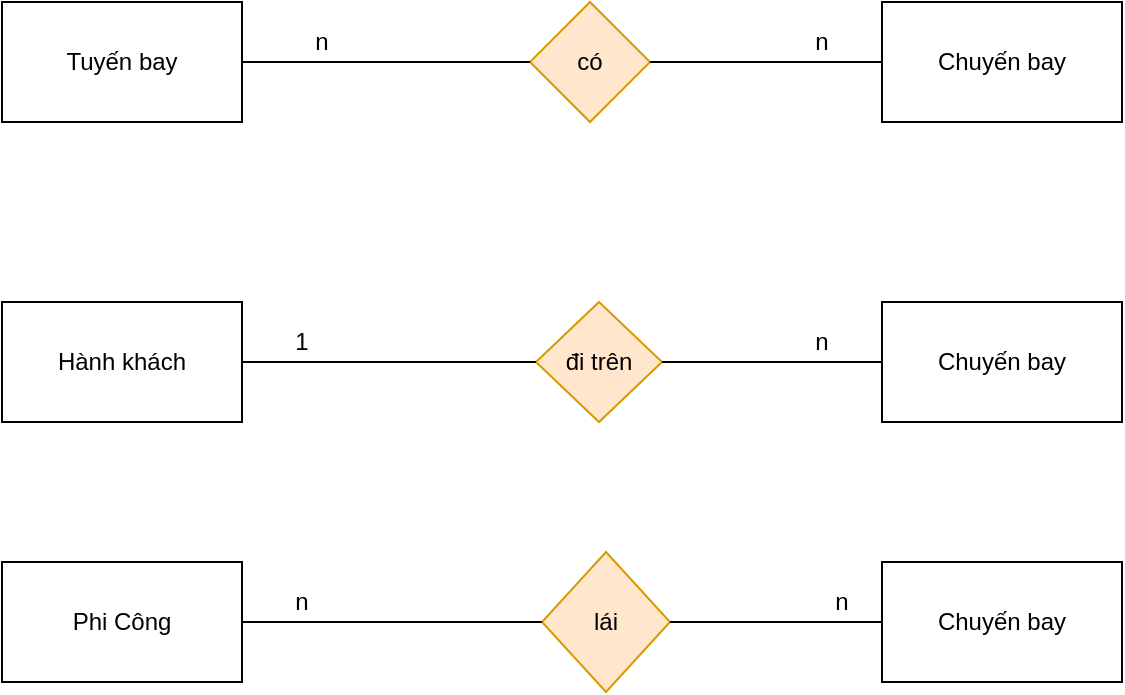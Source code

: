 <mxfile version="14.8.3" type="github"><diagram id="3VTNVzl8kyQuEdryviV4" name="Page-1"><mxGraphModel dx="782" dy="421" grid="1" gridSize="10" guides="1" tooltips="1" connect="1" arrows="1" fold="1" page="1" pageScale="1" pageWidth="827" pageHeight="1169" math="0" shadow="0"><root><mxCell id="0"/><mxCell id="1" parent="0"/><mxCell id="fvoh2Z2pGh_yuX5rom4U-1" value="Tuyến bay" style="rounded=0;whiteSpace=wrap;html=1;" vertex="1" parent="1"><mxGeometry x="120" y="130" width="120" height="60" as="geometry"/></mxCell><mxCell id="fvoh2Z2pGh_yuX5rom4U-2" value="Chuyến bay" style="rounded=0;whiteSpace=wrap;html=1;" vertex="1" parent="1"><mxGeometry x="560" y="130" width="120" height="60" as="geometry"/></mxCell><mxCell id="fvoh2Z2pGh_yuX5rom4U-3" value="Hành khách" style="rounded=0;whiteSpace=wrap;html=1;" vertex="1" parent="1"><mxGeometry x="120" y="280" width="120" height="60" as="geometry"/></mxCell><mxCell id="fvoh2Z2pGh_yuX5rom4U-4" value="Chuyến bay" style="rounded=0;whiteSpace=wrap;html=1;" vertex="1" parent="1"><mxGeometry x="560" y="280" width="120" height="60" as="geometry"/></mxCell><mxCell id="fvoh2Z2pGh_yuX5rom4U-5" value="Phi Công" style="rounded=0;whiteSpace=wrap;html=1;" vertex="1" parent="1"><mxGeometry x="120" y="410" width="120" height="60" as="geometry"/></mxCell><mxCell id="fvoh2Z2pGh_yuX5rom4U-6" value="có" style="rhombus;whiteSpace=wrap;html=1;fillColor=#ffe6cc;strokeColor=#d79b00;" vertex="1" parent="1"><mxGeometry x="384" y="130" width="60" height="60" as="geometry"/></mxCell><mxCell id="fvoh2Z2pGh_yuX5rom4U-7" value="" style="endArrow=none;html=1;exitX=1;exitY=0.5;exitDx=0;exitDy=0;entryX=0;entryY=0.5;entryDx=0;entryDy=0;" edge="1" parent="1" source="fvoh2Z2pGh_yuX5rom4U-1" target="fvoh2Z2pGh_yuX5rom4U-6"><mxGeometry width="50" height="50" relative="1" as="geometry"><mxPoint x="380" y="270" as="sourcePoint"/><mxPoint x="430" y="220" as="targetPoint"/></mxGeometry></mxCell><mxCell id="fvoh2Z2pGh_yuX5rom4U-8" value="" style="endArrow=none;html=1;entryX=0;entryY=0.5;entryDx=0;entryDy=0;exitX=1;exitY=0.5;exitDx=0;exitDy=0;" edge="1" parent="1" source="fvoh2Z2pGh_yuX5rom4U-6" target="fvoh2Z2pGh_yuX5rom4U-2"><mxGeometry width="50" height="50" relative="1" as="geometry"><mxPoint x="440" y="160" as="sourcePoint"/><mxPoint x="490" y="170" as="targetPoint"/></mxGeometry></mxCell><mxCell id="fvoh2Z2pGh_yuX5rom4U-9" value="n" style="text;html=1;strokeColor=none;fillColor=none;align=center;verticalAlign=middle;whiteSpace=wrap;rounded=0;" vertex="1" parent="1"><mxGeometry x="260" y="140" width="40" height="20" as="geometry"/></mxCell><mxCell id="fvoh2Z2pGh_yuX5rom4U-10" value="n" style="text;html=1;strokeColor=none;fillColor=none;align=center;verticalAlign=middle;whiteSpace=wrap;rounded=0;" vertex="1" parent="1"><mxGeometry x="510" y="140" width="40" height="20" as="geometry"/></mxCell><mxCell id="fvoh2Z2pGh_yuX5rom4U-12" value="đi trên" style="rhombus;whiteSpace=wrap;html=1;fillColor=#ffe6cc;strokeColor=#d79b00;" vertex="1" parent="1"><mxGeometry x="387" y="280" width="63" height="60" as="geometry"/></mxCell><mxCell id="fvoh2Z2pGh_yuX5rom4U-13" value="" style="endArrow=none;html=1;exitX=1;exitY=0.5;exitDx=0;exitDy=0;entryX=0;entryY=0.5;entryDx=0;entryDy=0;" edge="1" parent="1" source="fvoh2Z2pGh_yuX5rom4U-3" target="fvoh2Z2pGh_yuX5rom4U-12"><mxGeometry width="50" height="50" relative="1" as="geometry"><mxPoint x="380" y="270" as="sourcePoint"/><mxPoint x="430" y="220" as="targetPoint"/></mxGeometry></mxCell><mxCell id="fvoh2Z2pGh_yuX5rom4U-14" value="" style="endArrow=none;html=1;exitX=1;exitY=0.5;exitDx=0;exitDy=0;entryX=0;entryY=0.5;entryDx=0;entryDy=0;" edge="1" parent="1" source="fvoh2Z2pGh_yuX5rom4U-12" target="fvoh2Z2pGh_yuX5rom4U-4"><mxGeometry width="50" height="50" relative="1" as="geometry"><mxPoint x="260" y="180" as="sourcePoint"/><mxPoint x="404" y="180" as="targetPoint"/></mxGeometry></mxCell><mxCell id="fvoh2Z2pGh_yuX5rom4U-15" value="n" style="text;html=1;strokeColor=none;fillColor=none;align=center;verticalAlign=middle;whiteSpace=wrap;rounded=0;" vertex="1" parent="1"><mxGeometry x="510" y="290" width="40" height="20" as="geometry"/></mxCell><mxCell id="fvoh2Z2pGh_yuX5rom4U-16" value="1" style="text;html=1;strokeColor=none;fillColor=none;align=center;verticalAlign=middle;whiteSpace=wrap;rounded=0;" vertex="1" parent="1"><mxGeometry x="250" y="290" width="40" height="20" as="geometry"/></mxCell><mxCell id="fvoh2Z2pGh_yuX5rom4U-19" value="Chuyến bay" style="rounded=0;whiteSpace=wrap;html=1;" vertex="1" parent="1"><mxGeometry x="560" y="410" width="120" height="60" as="geometry"/></mxCell><mxCell id="fvoh2Z2pGh_yuX5rom4U-20" value="lái" style="rhombus;whiteSpace=wrap;html=1;fillColor=#ffe6cc;strokeColor=#d79b00;" vertex="1" parent="1"><mxGeometry x="390" y="405" width="64" height="70" as="geometry"/></mxCell><mxCell id="fvoh2Z2pGh_yuX5rom4U-21" value="" style="endArrow=none;html=1;exitX=1;exitY=0.5;exitDx=0;exitDy=0;entryX=0;entryY=0.5;entryDx=0;entryDy=0;" edge="1" parent="1" source="fvoh2Z2pGh_yuX5rom4U-5" target="fvoh2Z2pGh_yuX5rom4U-20"><mxGeometry width="50" height="50" relative="1" as="geometry"><mxPoint x="380" y="370" as="sourcePoint"/><mxPoint x="430" y="320" as="targetPoint"/></mxGeometry></mxCell><mxCell id="fvoh2Z2pGh_yuX5rom4U-22" value="" style="endArrow=none;html=1;exitX=0;exitY=0.5;exitDx=0;exitDy=0;entryX=1;entryY=0.5;entryDx=0;entryDy=0;" edge="1" parent="1" source="fvoh2Z2pGh_yuX5rom4U-19" target="fvoh2Z2pGh_yuX5rom4U-20"><mxGeometry width="50" height="50" relative="1" as="geometry"><mxPoint x="270" y="190" as="sourcePoint"/><mxPoint x="414" y="190" as="targetPoint"/></mxGeometry></mxCell><mxCell id="fvoh2Z2pGh_yuX5rom4U-23" value="n" style="text;html=1;strokeColor=none;fillColor=none;align=center;verticalAlign=middle;whiteSpace=wrap;rounded=0;" vertex="1" parent="1"><mxGeometry x="250" y="420" width="40" height="20" as="geometry"/></mxCell><mxCell id="fvoh2Z2pGh_yuX5rom4U-25" value="n" style="text;html=1;strokeColor=none;fillColor=none;align=center;verticalAlign=middle;whiteSpace=wrap;rounded=0;" vertex="1" parent="1"><mxGeometry x="520" y="420" width="40" height="20" as="geometry"/></mxCell></root></mxGraphModel></diagram></mxfile>